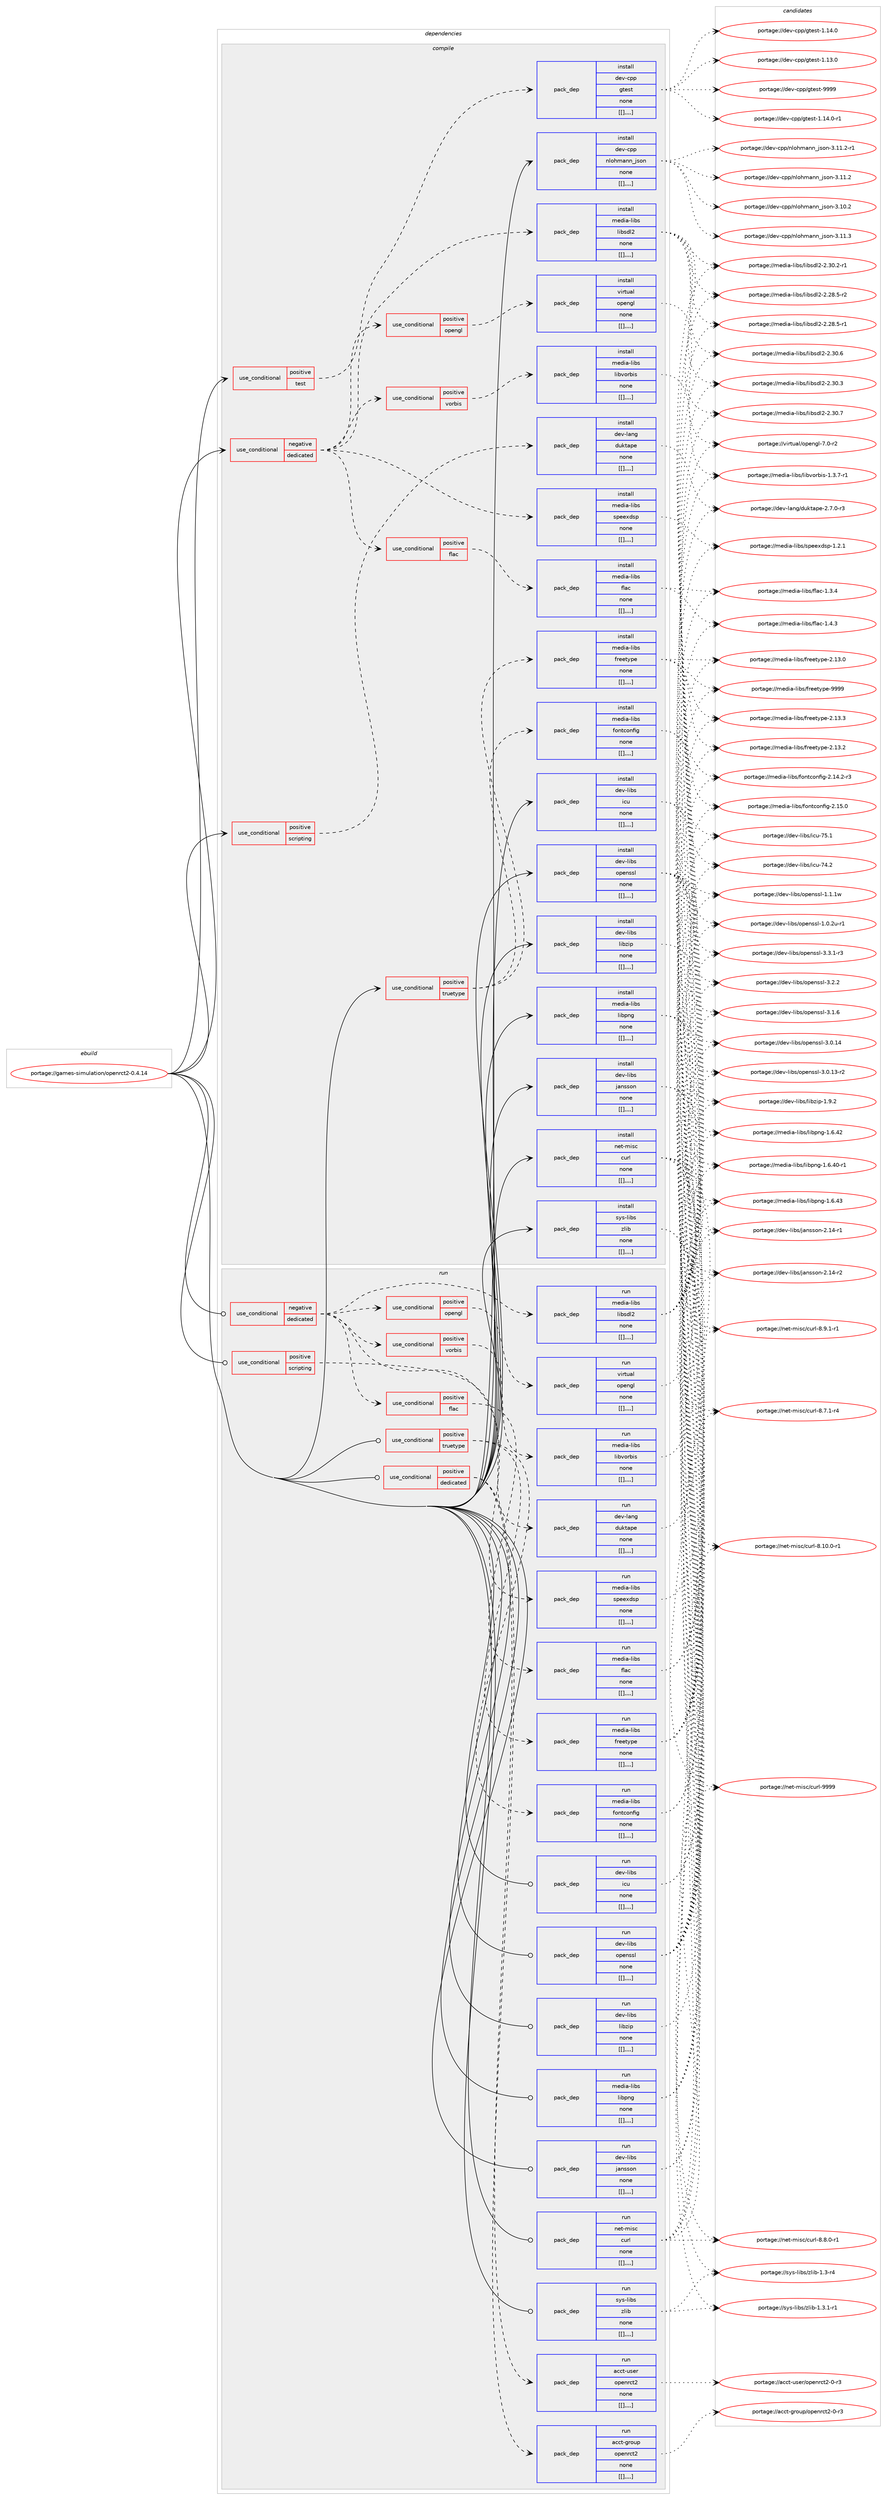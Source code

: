 digraph prolog {

# *************
# Graph options
# *************

newrank=true;
concentrate=true;
compound=true;
graph [rankdir=LR,fontname=Helvetica,fontsize=10,ranksep=1.5];#, ranksep=2.5, nodesep=0.2];
edge  [arrowhead=vee];
node  [fontname=Helvetica,fontsize=10];

# **********
# The ebuild
# **********

subgraph cluster_leftcol {
color=gray;
label=<<i>ebuild</i>>;
id [label="portage://games-simulation/openrct2-0.4.14", color=red, width=4, href="../games-simulation/openrct2-0.4.14.svg"];
}

# ****************
# The dependencies
# ****************

subgraph cluster_midcol {
color=gray;
label=<<i>dependencies</i>>;
subgraph cluster_compile {
fillcolor="#eeeeee";
style=filled;
label=<<i>compile</i>>;
subgraph cond66464 {
dependency237441 [label=<<TABLE BORDER="0" CELLBORDER="1" CELLSPACING="0" CELLPADDING="4"><TR><TD ROWSPAN="3" CELLPADDING="10">use_conditional</TD></TR><TR><TD>negative</TD></TR><TR><TD>dedicated</TD></TR></TABLE>>, shape=none, color=red];
subgraph pack169474 {
dependency237442 [label=<<TABLE BORDER="0" CELLBORDER="1" CELLSPACING="0" CELLPADDING="4" WIDTH="220"><TR><TD ROWSPAN="6" CELLPADDING="30">pack_dep</TD></TR><TR><TD WIDTH="110">install</TD></TR><TR><TD>media-libs</TD></TR><TR><TD>libsdl2</TD></TR><TR><TD>none</TD></TR><TR><TD>[[],,,,]</TD></TR></TABLE>>, shape=none, color=blue];
}
dependency237441:e -> dependency237442:w [weight=20,style="dashed",arrowhead="vee"];
subgraph pack169475 {
dependency237443 [label=<<TABLE BORDER="0" CELLBORDER="1" CELLSPACING="0" CELLPADDING="4" WIDTH="220"><TR><TD ROWSPAN="6" CELLPADDING="30">pack_dep</TD></TR><TR><TD WIDTH="110">install</TD></TR><TR><TD>media-libs</TD></TR><TR><TD>speexdsp</TD></TR><TR><TD>none</TD></TR><TR><TD>[[],,,,]</TD></TR></TABLE>>, shape=none, color=blue];
}
dependency237441:e -> dependency237443:w [weight=20,style="dashed",arrowhead="vee"];
subgraph cond66465 {
dependency237444 [label=<<TABLE BORDER="0" CELLBORDER="1" CELLSPACING="0" CELLPADDING="4"><TR><TD ROWSPAN="3" CELLPADDING="10">use_conditional</TD></TR><TR><TD>positive</TD></TR><TR><TD>flac</TD></TR></TABLE>>, shape=none, color=red];
subgraph pack169476 {
dependency237445 [label=<<TABLE BORDER="0" CELLBORDER="1" CELLSPACING="0" CELLPADDING="4" WIDTH="220"><TR><TD ROWSPAN="6" CELLPADDING="30">pack_dep</TD></TR><TR><TD WIDTH="110">install</TD></TR><TR><TD>media-libs</TD></TR><TR><TD>flac</TD></TR><TR><TD>none</TD></TR><TR><TD>[[],,,,]</TD></TR></TABLE>>, shape=none, color=blue];
}
dependency237444:e -> dependency237445:w [weight=20,style="dashed",arrowhead="vee"];
}
dependency237441:e -> dependency237444:w [weight=20,style="dashed",arrowhead="vee"];
subgraph cond66466 {
dependency237446 [label=<<TABLE BORDER="0" CELLBORDER="1" CELLSPACING="0" CELLPADDING="4"><TR><TD ROWSPAN="3" CELLPADDING="10">use_conditional</TD></TR><TR><TD>positive</TD></TR><TR><TD>opengl</TD></TR></TABLE>>, shape=none, color=red];
subgraph pack169477 {
dependency237447 [label=<<TABLE BORDER="0" CELLBORDER="1" CELLSPACING="0" CELLPADDING="4" WIDTH="220"><TR><TD ROWSPAN="6" CELLPADDING="30">pack_dep</TD></TR><TR><TD WIDTH="110">install</TD></TR><TR><TD>virtual</TD></TR><TR><TD>opengl</TD></TR><TR><TD>none</TD></TR><TR><TD>[[],,,,]</TD></TR></TABLE>>, shape=none, color=blue];
}
dependency237446:e -> dependency237447:w [weight=20,style="dashed",arrowhead="vee"];
}
dependency237441:e -> dependency237446:w [weight=20,style="dashed",arrowhead="vee"];
subgraph cond66467 {
dependency237448 [label=<<TABLE BORDER="0" CELLBORDER="1" CELLSPACING="0" CELLPADDING="4"><TR><TD ROWSPAN="3" CELLPADDING="10">use_conditional</TD></TR><TR><TD>positive</TD></TR><TR><TD>vorbis</TD></TR></TABLE>>, shape=none, color=red];
subgraph pack169478 {
dependency237449 [label=<<TABLE BORDER="0" CELLBORDER="1" CELLSPACING="0" CELLPADDING="4" WIDTH="220"><TR><TD ROWSPAN="6" CELLPADDING="30">pack_dep</TD></TR><TR><TD WIDTH="110">install</TD></TR><TR><TD>media-libs</TD></TR><TR><TD>libvorbis</TD></TR><TR><TD>none</TD></TR><TR><TD>[[],,,,]</TD></TR></TABLE>>, shape=none, color=blue];
}
dependency237448:e -> dependency237449:w [weight=20,style="dashed",arrowhead="vee"];
}
dependency237441:e -> dependency237448:w [weight=20,style="dashed",arrowhead="vee"];
}
id:e -> dependency237441:w [weight=20,style="solid",arrowhead="vee"];
subgraph cond66468 {
dependency237450 [label=<<TABLE BORDER="0" CELLBORDER="1" CELLSPACING="0" CELLPADDING="4"><TR><TD ROWSPAN="3" CELLPADDING="10">use_conditional</TD></TR><TR><TD>positive</TD></TR><TR><TD>scripting</TD></TR></TABLE>>, shape=none, color=red];
subgraph pack169479 {
dependency237451 [label=<<TABLE BORDER="0" CELLBORDER="1" CELLSPACING="0" CELLPADDING="4" WIDTH="220"><TR><TD ROWSPAN="6" CELLPADDING="30">pack_dep</TD></TR><TR><TD WIDTH="110">install</TD></TR><TR><TD>dev-lang</TD></TR><TR><TD>duktape</TD></TR><TR><TD>none</TD></TR><TR><TD>[[],,,,]</TD></TR></TABLE>>, shape=none, color=blue];
}
dependency237450:e -> dependency237451:w [weight=20,style="dashed",arrowhead="vee"];
}
id:e -> dependency237450:w [weight=20,style="solid",arrowhead="vee"];
subgraph cond66469 {
dependency237452 [label=<<TABLE BORDER="0" CELLBORDER="1" CELLSPACING="0" CELLPADDING="4"><TR><TD ROWSPAN="3" CELLPADDING="10">use_conditional</TD></TR><TR><TD>positive</TD></TR><TR><TD>test</TD></TR></TABLE>>, shape=none, color=red];
subgraph pack169480 {
dependency237453 [label=<<TABLE BORDER="0" CELLBORDER="1" CELLSPACING="0" CELLPADDING="4" WIDTH="220"><TR><TD ROWSPAN="6" CELLPADDING="30">pack_dep</TD></TR><TR><TD WIDTH="110">install</TD></TR><TR><TD>dev-cpp</TD></TR><TR><TD>gtest</TD></TR><TR><TD>none</TD></TR><TR><TD>[[],,,,]</TD></TR></TABLE>>, shape=none, color=blue];
}
dependency237452:e -> dependency237453:w [weight=20,style="dashed",arrowhead="vee"];
}
id:e -> dependency237452:w [weight=20,style="solid",arrowhead="vee"];
subgraph cond66470 {
dependency237454 [label=<<TABLE BORDER="0" CELLBORDER="1" CELLSPACING="0" CELLPADDING="4"><TR><TD ROWSPAN="3" CELLPADDING="10">use_conditional</TD></TR><TR><TD>positive</TD></TR><TR><TD>truetype</TD></TR></TABLE>>, shape=none, color=red];
subgraph pack169481 {
dependency237455 [label=<<TABLE BORDER="0" CELLBORDER="1" CELLSPACING="0" CELLPADDING="4" WIDTH="220"><TR><TD ROWSPAN="6" CELLPADDING="30">pack_dep</TD></TR><TR><TD WIDTH="110">install</TD></TR><TR><TD>media-libs</TD></TR><TR><TD>fontconfig</TD></TR><TR><TD>none</TD></TR><TR><TD>[[],,,,]</TD></TR></TABLE>>, shape=none, color=blue];
}
dependency237454:e -> dependency237455:w [weight=20,style="dashed",arrowhead="vee"];
subgraph pack169482 {
dependency237456 [label=<<TABLE BORDER="0" CELLBORDER="1" CELLSPACING="0" CELLPADDING="4" WIDTH="220"><TR><TD ROWSPAN="6" CELLPADDING="30">pack_dep</TD></TR><TR><TD WIDTH="110">install</TD></TR><TR><TD>media-libs</TD></TR><TR><TD>freetype</TD></TR><TR><TD>none</TD></TR><TR><TD>[[],,,,]</TD></TR></TABLE>>, shape=none, color=blue];
}
dependency237454:e -> dependency237456:w [weight=20,style="dashed",arrowhead="vee"];
}
id:e -> dependency237454:w [weight=20,style="solid",arrowhead="vee"];
subgraph pack169483 {
dependency237457 [label=<<TABLE BORDER="0" CELLBORDER="1" CELLSPACING="0" CELLPADDING="4" WIDTH="220"><TR><TD ROWSPAN="6" CELLPADDING="30">pack_dep</TD></TR><TR><TD WIDTH="110">install</TD></TR><TR><TD>dev-cpp</TD></TR><TR><TD>nlohmann_json</TD></TR><TR><TD>none</TD></TR><TR><TD>[[],,,,]</TD></TR></TABLE>>, shape=none, color=blue];
}
id:e -> dependency237457:w [weight=20,style="solid",arrowhead="vee"];
subgraph pack169484 {
dependency237458 [label=<<TABLE BORDER="0" CELLBORDER="1" CELLSPACING="0" CELLPADDING="4" WIDTH="220"><TR><TD ROWSPAN="6" CELLPADDING="30">pack_dep</TD></TR><TR><TD WIDTH="110">install</TD></TR><TR><TD>dev-libs</TD></TR><TR><TD>icu</TD></TR><TR><TD>none</TD></TR><TR><TD>[[],,,,]</TD></TR></TABLE>>, shape=none, color=blue];
}
id:e -> dependency237458:w [weight=20,style="solid",arrowhead="vee"];
subgraph pack169485 {
dependency237459 [label=<<TABLE BORDER="0" CELLBORDER="1" CELLSPACING="0" CELLPADDING="4" WIDTH="220"><TR><TD ROWSPAN="6" CELLPADDING="30">pack_dep</TD></TR><TR><TD WIDTH="110">install</TD></TR><TR><TD>dev-libs</TD></TR><TR><TD>jansson</TD></TR><TR><TD>none</TD></TR><TR><TD>[[],,,,]</TD></TR></TABLE>>, shape=none, color=blue];
}
id:e -> dependency237459:w [weight=20,style="solid",arrowhead="vee"];
subgraph pack169486 {
dependency237460 [label=<<TABLE BORDER="0" CELLBORDER="1" CELLSPACING="0" CELLPADDING="4" WIDTH="220"><TR><TD ROWSPAN="6" CELLPADDING="30">pack_dep</TD></TR><TR><TD WIDTH="110">install</TD></TR><TR><TD>dev-libs</TD></TR><TR><TD>libzip</TD></TR><TR><TD>none</TD></TR><TR><TD>[[],,,,]</TD></TR></TABLE>>, shape=none, color=blue];
}
id:e -> dependency237460:w [weight=20,style="solid",arrowhead="vee"];
subgraph pack169487 {
dependency237461 [label=<<TABLE BORDER="0" CELLBORDER="1" CELLSPACING="0" CELLPADDING="4" WIDTH="220"><TR><TD ROWSPAN="6" CELLPADDING="30">pack_dep</TD></TR><TR><TD WIDTH="110">install</TD></TR><TR><TD>dev-libs</TD></TR><TR><TD>openssl</TD></TR><TR><TD>none</TD></TR><TR><TD>[[],,,,]</TD></TR></TABLE>>, shape=none, color=blue];
}
id:e -> dependency237461:w [weight=20,style="solid",arrowhead="vee"];
subgraph pack169488 {
dependency237462 [label=<<TABLE BORDER="0" CELLBORDER="1" CELLSPACING="0" CELLPADDING="4" WIDTH="220"><TR><TD ROWSPAN="6" CELLPADDING="30">pack_dep</TD></TR><TR><TD WIDTH="110">install</TD></TR><TR><TD>media-libs</TD></TR><TR><TD>libpng</TD></TR><TR><TD>none</TD></TR><TR><TD>[[],,,,]</TD></TR></TABLE>>, shape=none, color=blue];
}
id:e -> dependency237462:w [weight=20,style="solid",arrowhead="vee"];
subgraph pack169489 {
dependency237463 [label=<<TABLE BORDER="0" CELLBORDER="1" CELLSPACING="0" CELLPADDING="4" WIDTH="220"><TR><TD ROWSPAN="6" CELLPADDING="30">pack_dep</TD></TR><TR><TD WIDTH="110">install</TD></TR><TR><TD>net-misc</TD></TR><TR><TD>curl</TD></TR><TR><TD>none</TD></TR><TR><TD>[[],,,,]</TD></TR></TABLE>>, shape=none, color=blue];
}
id:e -> dependency237463:w [weight=20,style="solid",arrowhead="vee"];
subgraph pack169490 {
dependency237464 [label=<<TABLE BORDER="0" CELLBORDER="1" CELLSPACING="0" CELLPADDING="4" WIDTH="220"><TR><TD ROWSPAN="6" CELLPADDING="30">pack_dep</TD></TR><TR><TD WIDTH="110">install</TD></TR><TR><TD>sys-libs</TD></TR><TR><TD>zlib</TD></TR><TR><TD>none</TD></TR><TR><TD>[[],,,,]</TD></TR></TABLE>>, shape=none, color=blue];
}
id:e -> dependency237464:w [weight=20,style="solid",arrowhead="vee"];
}
subgraph cluster_compileandrun {
fillcolor="#eeeeee";
style=filled;
label=<<i>compile and run</i>>;
}
subgraph cluster_run {
fillcolor="#eeeeee";
style=filled;
label=<<i>run</i>>;
subgraph cond66471 {
dependency237465 [label=<<TABLE BORDER="0" CELLBORDER="1" CELLSPACING="0" CELLPADDING="4"><TR><TD ROWSPAN="3" CELLPADDING="10">use_conditional</TD></TR><TR><TD>negative</TD></TR><TR><TD>dedicated</TD></TR></TABLE>>, shape=none, color=red];
subgraph pack169491 {
dependency237466 [label=<<TABLE BORDER="0" CELLBORDER="1" CELLSPACING="0" CELLPADDING="4" WIDTH="220"><TR><TD ROWSPAN="6" CELLPADDING="30">pack_dep</TD></TR><TR><TD WIDTH="110">run</TD></TR><TR><TD>media-libs</TD></TR><TR><TD>libsdl2</TD></TR><TR><TD>none</TD></TR><TR><TD>[[],,,,]</TD></TR></TABLE>>, shape=none, color=blue];
}
dependency237465:e -> dependency237466:w [weight=20,style="dashed",arrowhead="vee"];
subgraph pack169492 {
dependency237467 [label=<<TABLE BORDER="0" CELLBORDER="1" CELLSPACING="0" CELLPADDING="4" WIDTH="220"><TR><TD ROWSPAN="6" CELLPADDING="30">pack_dep</TD></TR><TR><TD WIDTH="110">run</TD></TR><TR><TD>media-libs</TD></TR><TR><TD>speexdsp</TD></TR><TR><TD>none</TD></TR><TR><TD>[[],,,,]</TD></TR></TABLE>>, shape=none, color=blue];
}
dependency237465:e -> dependency237467:w [weight=20,style="dashed",arrowhead="vee"];
subgraph cond66472 {
dependency237468 [label=<<TABLE BORDER="0" CELLBORDER="1" CELLSPACING="0" CELLPADDING="4"><TR><TD ROWSPAN="3" CELLPADDING="10">use_conditional</TD></TR><TR><TD>positive</TD></TR><TR><TD>flac</TD></TR></TABLE>>, shape=none, color=red];
subgraph pack169493 {
dependency237469 [label=<<TABLE BORDER="0" CELLBORDER="1" CELLSPACING="0" CELLPADDING="4" WIDTH="220"><TR><TD ROWSPAN="6" CELLPADDING="30">pack_dep</TD></TR><TR><TD WIDTH="110">run</TD></TR><TR><TD>media-libs</TD></TR><TR><TD>flac</TD></TR><TR><TD>none</TD></TR><TR><TD>[[],,,,]</TD></TR></TABLE>>, shape=none, color=blue];
}
dependency237468:e -> dependency237469:w [weight=20,style="dashed",arrowhead="vee"];
}
dependency237465:e -> dependency237468:w [weight=20,style="dashed",arrowhead="vee"];
subgraph cond66473 {
dependency237470 [label=<<TABLE BORDER="0" CELLBORDER="1" CELLSPACING="0" CELLPADDING="4"><TR><TD ROWSPAN="3" CELLPADDING="10">use_conditional</TD></TR><TR><TD>positive</TD></TR><TR><TD>opengl</TD></TR></TABLE>>, shape=none, color=red];
subgraph pack169494 {
dependency237471 [label=<<TABLE BORDER="0" CELLBORDER="1" CELLSPACING="0" CELLPADDING="4" WIDTH="220"><TR><TD ROWSPAN="6" CELLPADDING="30">pack_dep</TD></TR><TR><TD WIDTH="110">run</TD></TR><TR><TD>virtual</TD></TR><TR><TD>opengl</TD></TR><TR><TD>none</TD></TR><TR><TD>[[],,,,]</TD></TR></TABLE>>, shape=none, color=blue];
}
dependency237470:e -> dependency237471:w [weight=20,style="dashed",arrowhead="vee"];
}
dependency237465:e -> dependency237470:w [weight=20,style="dashed",arrowhead="vee"];
subgraph cond66474 {
dependency237472 [label=<<TABLE BORDER="0" CELLBORDER="1" CELLSPACING="0" CELLPADDING="4"><TR><TD ROWSPAN="3" CELLPADDING="10">use_conditional</TD></TR><TR><TD>positive</TD></TR><TR><TD>vorbis</TD></TR></TABLE>>, shape=none, color=red];
subgraph pack169495 {
dependency237473 [label=<<TABLE BORDER="0" CELLBORDER="1" CELLSPACING="0" CELLPADDING="4" WIDTH="220"><TR><TD ROWSPAN="6" CELLPADDING="30">pack_dep</TD></TR><TR><TD WIDTH="110">run</TD></TR><TR><TD>media-libs</TD></TR><TR><TD>libvorbis</TD></TR><TR><TD>none</TD></TR><TR><TD>[[],,,,]</TD></TR></TABLE>>, shape=none, color=blue];
}
dependency237472:e -> dependency237473:w [weight=20,style="dashed",arrowhead="vee"];
}
dependency237465:e -> dependency237472:w [weight=20,style="dashed",arrowhead="vee"];
}
id:e -> dependency237465:w [weight=20,style="solid",arrowhead="odot"];
subgraph cond66475 {
dependency237474 [label=<<TABLE BORDER="0" CELLBORDER="1" CELLSPACING="0" CELLPADDING="4"><TR><TD ROWSPAN="3" CELLPADDING="10">use_conditional</TD></TR><TR><TD>positive</TD></TR><TR><TD>dedicated</TD></TR></TABLE>>, shape=none, color=red];
subgraph pack169496 {
dependency237475 [label=<<TABLE BORDER="0" CELLBORDER="1" CELLSPACING="0" CELLPADDING="4" WIDTH="220"><TR><TD ROWSPAN="6" CELLPADDING="30">pack_dep</TD></TR><TR><TD WIDTH="110">run</TD></TR><TR><TD>acct-group</TD></TR><TR><TD>openrct2</TD></TR><TR><TD>none</TD></TR><TR><TD>[[],,,,]</TD></TR></TABLE>>, shape=none, color=blue];
}
dependency237474:e -> dependency237475:w [weight=20,style="dashed",arrowhead="vee"];
subgraph pack169497 {
dependency237476 [label=<<TABLE BORDER="0" CELLBORDER="1" CELLSPACING="0" CELLPADDING="4" WIDTH="220"><TR><TD ROWSPAN="6" CELLPADDING="30">pack_dep</TD></TR><TR><TD WIDTH="110">run</TD></TR><TR><TD>acct-user</TD></TR><TR><TD>openrct2</TD></TR><TR><TD>none</TD></TR><TR><TD>[[],,,,]</TD></TR></TABLE>>, shape=none, color=blue];
}
dependency237474:e -> dependency237476:w [weight=20,style="dashed",arrowhead="vee"];
}
id:e -> dependency237474:w [weight=20,style="solid",arrowhead="odot"];
subgraph cond66476 {
dependency237477 [label=<<TABLE BORDER="0" CELLBORDER="1" CELLSPACING="0" CELLPADDING="4"><TR><TD ROWSPAN="3" CELLPADDING="10">use_conditional</TD></TR><TR><TD>positive</TD></TR><TR><TD>scripting</TD></TR></TABLE>>, shape=none, color=red];
subgraph pack169498 {
dependency237478 [label=<<TABLE BORDER="0" CELLBORDER="1" CELLSPACING="0" CELLPADDING="4" WIDTH="220"><TR><TD ROWSPAN="6" CELLPADDING="30">pack_dep</TD></TR><TR><TD WIDTH="110">run</TD></TR><TR><TD>dev-lang</TD></TR><TR><TD>duktape</TD></TR><TR><TD>none</TD></TR><TR><TD>[[],,,,]</TD></TR></TABLE>>, shape=none, color=blue];
}
dependency237477:e -> dependency237478:w [weight=20,style="dashed",arrowhead="vee"];
}
id:e -> dependency237477:w [weight=20,style="solid",arrowhead="odot"];
subgraph cond66477 {
dependency237479 [label=<<TABLE BORDER="0" CELLBORDER="1" CELLSPACING="0" CELLPADDING="4"><TR><TD ROWSPAN="3" CELLPADDING="10">use_conditional</TD></TR><TR><TD>positive</TD></TR><TR><TD>truetype</TD></TR></TABLE>>, shape=none, color=red];
subgraph pack169499 {
dependency237480 [label=<<TABLE BORDER="0" CELLBORDER="1" CELLSPACING="0" CELLPADDING="4" WIDTH="220"><TR><TD ROWSPAN="6" CELLPADDING="30">pack_dep</TD></TR><TR><TD WIDTH="110">run</TD></TR><TR><TD>media-libs</TD></TR><TR><TD>fontconfig</TD></TR><TR><TD>none</TD></TR><TR><TD>[[],,,,]</TD></TR></TABLE>>, shape=none, color=blue];
}
dependency237479:e -> dependency237480:w [weight=20,style="dashed",arrowhead="vee"];
subgraph pack169500 {
dependency237481 [label=<<TABLE BORDER="0" CELLBORDER="1" CELLSPACING="0" CELLPADDING="4" WIDTH="220"><TR><TD ROWSPAN="6" CELLPADDING="30">pack_dep</TD></TR><TR><TD WIDTH="110">run</TD></TR><TR><TD>media-libs</TD></TR><TR><TD>freetype</TD></TR><TR><TD>none</TD></TR><TR><TD>[[],,,,]</TD></TR></TABLE>>, shape=none, color=blue];
}
dependency237479:e -> dependency237481:w [weight=20,style="dashed",arrowhead="vee"];
}
id:e -> dependency237479:w [weight=20,style="solid",arrowhead="odot"];
subgraph pack169501 {
dependency237482 [label=<<TABLE BORDER="0" CELLBORDER="1" CELLSPACING="0" CELLPADDING="4" WIDTH="220"><TR><TD ROWSPAN="6" CELLPADDING="30">pack_dep</TD></TR><TR><TD WIDTH="110">run</TD></TR><TR><TD>dev-libs</TD></TR><TR><TD>icu</TD></TR><TR><TD>none</TD></TR><TR><TD>[[],,,,]</TD></TR></TABLE>>, shape=none, color=blue];
}
id:e -> dependency237482:w [weight=20,style="solid",arrowhead="odot"];
subgraph pack169502 {
dependency237483 [label=<<TABLE BORDER="0" CELLBORDER="1" CELLSPACING="0" CELLPADDING="4" WIDTH="220"><TR><TD ROWSPAN="6" CELLPADDING="30">pack_dep</TD></TR><TR><TD WIDTH="110">run</TD></TR><TR><TD>dev-libs</TD></TR><TR><TD>jansson</TD></TR><TR><TD>none</TD></TR><TR><TD>[[],,,,]</TD></TR></TABLE>>, shape=none, color=blue];
}
id:e -> dependency237483:w [weight=20,style="solid",arrowhead="odot"];
subgraph pack169503 {
dependency237484 [label=<<TABLE BORDER="0" CELLBORDER="1" CELLSPACING="0" CELLPADDING="4" WIDTH="220"><TR><TD ROWSPAN="6" CELLPADDING="30">pack_dep</TD></TR><TR><TD WIDTH="110">run</TD></TR><TR><TD>dev-libs</TD></TR><TR><TD>libzip</TD></TR><TR><TD>none</TD></TR><TR><TD>[[],,,,]</TD></TR></TABLE>>, shape=none, color=blue];
}
id:e -> dependency237484:w [weight=20,style="solid",arrowhead="odot"];
subgraph pack169504 {
dependency237485 [label=<<TABLE BORDER="0" CELLBORDER="1" CELLSPACING="0" CELLPADDING="4" WIDTH="220"><TR><TD ROWSPAN="6" CELLPADDING="30">pack_dep</TD></TR><TR><TD WIDTH="110">run</TD></TR><TR><TD>dev-libs</TD></TR><TR><TD>openssl</TD></TR><TR><TD>none</TD></TR><TR><TD>[[],,,,]</TD></TR></TABLE>>, shape=none, color=blue];
}
id:e -> dependency237485:w [weight=20,style="solid",arrowhead="odot"];
subgraph pack169505 {
dependency237486 [label=<<TABLE BORDER="0" CELLBORDER="1" CELLSPACING="0" CELLPADDING="4" WIDTH="220"><TR><TD ROWSPAN="6" CELLPADDING="30">pack_dep</TD></TR><TR><TD WIDTH="110">run</TD></TR><TR><TD>media-libs</TD></TR><TR><TD>libpng</TD></TR><TR><TD>none</TD></TR><TR><TD>[[],,,,]</TD></TR></TABLE>>, shape=none, color=blue];
}
id:e -> dependency237486:w [weight=20,style="solid",arrowhead="odot"];
subgraph pack169506 {
dependency237487 [label=<<TABLE BORDER="0" CELLBORDER="1" CELLSPACING="0" CELLPADDING="4" WIDTH="220"><TR><TD ROWSPAN="6" CELLPADDING="30">pack_dep</TD></TR><TR><TD WIDTH="110">run</TD></TR><TR><TD>net-misc</TD></TR><TR><TD>curl</TD></TR><TR><TD>none</TD></TR><TR><TD>[[],,,,]</TD></TR></TABLE>>, shape=none, color=blue];
}
id:e -> dependency237487:w [weight=20,style="solid",arrowhead="odot"];
subgraph pack169507 {
dependency237488 [label=<<TABLE BORDER="0" CELLBORDER="1" CELLSPACING="0" CELLPADDING="4" WIDTH="220"><TR><TD ROWSPAN="6" CELLPADDING="30">pack_dep</TD></TR><TR><TD WIDTH="110">run</TD></TR><TR><TD>sys-libs</TD></TR><TR><TD>zlib</TD></TR><TR><TD>none</TD></TR><TR><TD>[[],,,,]</TD></TR></TABLE>>, shape=none, color=blue];
}
id:e -> dependency237488:w [weight=20,style="solid",arrowhead="odot"];
}
}

# **************
# The candidates
# **************

subgraph cluster_choices {
rank=same;
color=gray;
label=<<i>candidates</i>>;

subgraph choice169474 {
color=black;
nodesep=1;
choice10910110010597451081059811547108105981151001085045504651484655 [label="portage://media-libs/libsdl2-2.30.7", color=red, width=4,href="../media-libs/libsdl2-2.30.7.svg"];
choice10910110010597451081059811547108105981151001085045504651484654 [label="portage://media-libs/libsdl2-2.30.6", color=red, width=4,href="../media-libs/libsdl2-2.30.6.svg"];
choice10910110010597451081059811547108105981151001085045504651484651 [label="portage://media-libs/libsdl2-2.30.3", color=red, width=4,href="../media-libs/libsdl2-2.30.3.svg"];
choice109101100105974510810598115471081059811510010850455046514846504511449 [label="portage://media-libs/libsdl2-2.30.2-r1", color=red, width=4,href="../media-libs/libsdl2-2.30.2-r1.svg"];
choice109101100105974510810598115471081059811510010850455046505646534511450 [label="portage://media-libs/libsdl2-2.28.5-r2", color=red, width=4,href="../media-libs/libsdl2-2.28.5-r2.svg"];
choice109101100105974510810598115471081059811510010850455046505646534511449 [label="portage://media-libs/libsdl2-2.28.5-r1", color=red, width=4,href="../media-libs/libsdl2-2.28.5-r1.svg"];
dependency237442:e -> choice10910110010597451081059811547108105981151001085045504651484655:w [style=dotted,weight="100"];
dependency237442:e -> choice10910110010597451081059811547108105981151001085045504651484654:w [style=dotted,weight="100"];
dependency237442:e -> choice10910110010597451081059811547108105981151001085045504651484651:w [style=dotted,weight="100"];
dependency237442:e -> choice109101100105974510810598115471081059811510010850455046514846504511449:w [style=dotted,weight="100"];
dependency237442:e -> choice109101100105974510810598115471081059811510010850455046505646534511450:w [style=dotted,weight="100"];
dependency237442:e -> choice109101100105974510810598115471081059811510010850455046505646534511449:w [style=dotted,weight="100"];
}
subgraph choice169475 {
color=black;
nodesep=1;
choice10910110010597451081059811547115112101101120100115112454946504649 [label="portage://media-libs/speexdsp-1.2.1", color=red, width=4,href="../media-libs/speexdsp-1.2.1.svg"];
dependency237443:e -> choice10910110010597451081059811547115112101101120100115112454946504649:w [style=dotted,weight="100"];
}
subgraph choice169476 {
color=black;
nodesep=1;
choice109101100105974510810598115471021089799454946524651 [label="portage://media-libs/flac-1.4.3", color=red, width=4,href="../media-libs/flac-1.4.3.svg"];
choice109101100105974510810598115471021089799454946514652 [label="portage://media-libs/flac-1.3.4", color=red, width=4,href="../media-libs/flac-1.3.4.svg"];
dependency237445:e -> choice109101100105974510810598115471021089799454946524651:w [style=dotted,weight="100"];
dependency237445:e -> choice109101100105974510810598115471021089799454946514652:w [style=dotted,weight="100"];
}
subgraph choice169477 {
color=black;
nodesep=1;
choice1181051141161179710847111112101110103108455546484511450 [label="portage://virtual/opengl-7.0-r2", color=red, width=4,href="../virtual/opengl-7.0-r2.svg"];
dependency237447:e -> choice1181051141161179710847111112101110103108455546484511450:w [style=dotted,weight="100"];
}
subgraph choice169478 {
color=black;
nodesep=1;
choice1091011001059745108105981154710810598118111114981051154549465146554511449 [label="portage://media-libs/libvorbis-1.3.7-r1", color=red, width=4,href="../media-libs/libvorbis-1.3.7-r1.svg"];
dependency237449:e -> choice1091011001059745108105981154710810598118111114981051154549465146554511449:w [style=dotted,weight="100"];
}
subgraph choice169479 {
color=black;
nodesep=1;
choice100101118451089711010347100117107116971121014550465546484511451 [label="portage://dev-lang/duktape-2.7.0-r3", color=red, width=4,href="../dev-lang/duktape-2.7.0-r3.svg"];
dependency237451:e -> choice100101118451089711010347100117107116971121014550465546484511451:w [style=dotted,weight="100"];
}
subgraph choice169480 {
color=black;
nodesep=1;
choice1001011184599112112471031161011151164557575757 [label="portage://dev-cpp/gtest-9999", color=red, width=4,href="../dev-cpp/gtest-9999.svg"];
choice100101118459911211247103116101115116454946495246484511449 [label="portage://dev-cpp/gtest-1.14.0-r1", color=red, width=4,href="../dev-cpp/gtest-1.14.0-r1.svg"];
choice10010111845991121124710311610111511645494649524648 [label="portage://dev-cpp/gtest-1.14.0", color=red, width=4,href="../dev-cpp/gtest-1.14.0.svg"];
choice10010111845991121124710311610111511645494649514648 [label="portage://dev-cpp/gtest-1.13.0", color=red, width=4,href="../dev-cpp/gtest-1.13.0.svg"];
dependency237453:e -> choice1001011184599112112471031161011151164557575757:w [style=dotted,weight="100"];
dependency237453:e -> choice100101118459911211247103116101115116454946495246484511449:w [style=dotted,weight="100"];
dependency237453:e -> choice10010111845991121124710311610111511645494649524648:w [style=dotted,weight="100"];
dependency237453:e -> choice10010111845991121124710311610111511645494649514648:w [style=dotted,weight="100"];
}
subgraph choice169481 {
color=black;
nodesep=1;
choice109101100105974510810598115471021111101169911111010210510345504649534648 [label="portage://media-libs/fontconfig-2.15.0", color=red, width=4,href="../media-libs/fontconfig-2.15.0.svg"];
choice1091011001059745108105981154710211111011699111110102105103455046495246504511451 [label="portage://media-libs/fontconfig-2.14.2-r3", color=red, width=4,href="../media-libs/fontconfig-2.14.2-r3.svg"];
dependency237455:e -> choice109101100105974510810598115471021111101169911111010210510345504649534648:w [style=dotted,weight="100"];
dependency237455:e -> choice1091011001059745108105981154710211111011699111110102105103455046495246504511451:w [style=dotted,weight="100"];
}
subgraph choice169482 {
color=black;
nodesep=1;
choice109101100105974510810598115471021141011011161211121014557575757 [label="portage://media-libs/freetype-9999", color=red, width=4,href="../media-libs/freetype-9999.svg"];
choice1091011001059745108105981154710211410110111612111210145504649514651 [label="portage://media-libs/freetype-2.13.3", color=red, width=4,href="../media-libs/freetype-2.13.3.svg"];
choice1091011001059745108105981154710211410110111612111210145504649514650 [label="portage://media-libs/freetype-2.13.2", color=red, width=4,href="../media-libs/freetype-2.13.2.svg"];
choice1091011001059745108105981154710211410110111612111210145504649514648 [label="portage://media-libs/freetype-2.13.0", color=red, width=4,href="../media-libs/freetype-2.13.0.svg"];
dependency237456:e -> choice109101100105974510810598115471021141011011161211121014557575757:w [style=dotted,weight="100"];
dependency237456:e -> choice1091011001059745108105981154710211410110111612111210145504649514651:w [style=dotted,weight="100"];
dependency237456:e -> choice1091011001059745108105981154710211410110111612111210145504649514650:w [style=dotted,weight="100"];
dependency237456:e -> choice1091011001059745108105981154710211410110111612111210145504649514648:w [style=dotted,weight="100"];
}
subgraph choice169483 {
color=black;
nodesep=1;
choice100101118459911211247110108111104109971101109510611511111045514649494651 [label="portage://dev-cpp/nlohmann_json-3.11.3", color=red, width=4,href="../dev-cpp/nlohmann_json-3.11.3.svg"];
choice1001011184599112112471101081111041099711011095106115111110455146494946504511449 [label="portage://dev-cpp/nlohmann_json-3.11.2-r1", color=red, width=4,href="../dev-cpp/nlohmann_json-3.11.2-r1.svg"];
choice100101118459911211247110108111104109971101109510611511111045514649494650 [label="portage://dev-cpp/nlohmann_json-3.11.2", color=red, width=4,href="../dev-cpp/nlohmann_json-3.11.2.svg"];
choice100101118459911211247110108111104109971101109510611511111045514649484650 [label="portage://dev-cpp/nlohmann_json-3.10.2", color=red, width=4,href="../dev-cpp/nlohmann_json-3.10.2.svg"];
dependency237457:e -> choice100101118459911211247110108111104109971101109510611511111045514649494651:w [style=dotted,weight="100"];
dependency237457:e -> choice1001011184599112112471101081111041099711011095106115111110455146494946504511449:w [style=dotted,weight="100"];
dependency237457:e -> choice100101118459911211247110108111104109971101109510611511111045514649494650:w [style=dotted,weight="100"];
dependency237457:e -> choice100101118459911211247110108111104109971101109510611511111045514649484650:w [style=dotted,weight="100"];
}
subgraph choice169484 {
color=black;
nodesep=1;
choice100101118451081059811547105991174555534649 [label="portage://dev-libs/icu-75.1", color=red, width=4,href="../dev-libs/icu-75.1.svg"];
choice100101118451081059811547105991174555524650 [label="portage://dev-libs/icu-74.2", color=red, width=4,href="../dev-libs/icu-74.2.svg"];
dependency237458:e -> choice100101118451081059811547105991174555534649:w [style=dotted,weight="100"];
dependency237458:e -> choice100101118451081059811547105991174555524650:w [style=dotted,weight="100"];
}
subgraph choice169485 {
color=black;
nodesep=1;
choice1001011184510810598115471069711011511511111045504649524511450 [label="portage://dev-libs/jansson-2.14-r2", color=red, width=4,href="../dev-libs/jansson-2.14-r2.svg"];
choice1001011184510810598115471069711011511511111045504649524511449 [label="portage://dev-libs/jansson-2.14-r1", color=red, width=4,href="../dev-libs/jansson-2.14-r1.svg"];
dependency237459:e -> choice1001011184510810598115471069711011511511111045504649524511450:w [style=dotted,weight="100"];
dependency237459:e -> choice1001011184510810598115471069711011511511111045504649524511449:w [style=dotted,weight="100"];
}
subgraph choice169486 {
color=black;
nodesep=1;
choice10010111845108105981154710810598122105112454946574650 [label="portage://dev-libs/libzip-1.9.2", color=red, width=4,href="../dev-libs/libzip-1.9.2.svg"];
dependency237460:e -> choice10010111845108105981154710810598122105112454946574650:w [style=dotted,weight="100"];
}
subgraph choice169487 {
color=black;
nodesep=1;
choice1001011184510810598115471111121011101151151084551465146494511451 [label="portage://dev-libs/openssl-3.3.1-r3", color=red, width=4,href="../dev-libs/openssl-3.3.1-r3.svg"];
choice100101118451081059811547111112101110115115108455146504650 [label="portage://dev-libs/openssl-3.2.2", color=red, width=4,href="../dev-libs/openssl-3.2.2.svg"];
choice100101118451081059811547111112101110115115108455146494654 [label="portage://dev-libs/openssl-3.1.6", color=red, width=4,href="../dev-libs/openssl-3.1.6.svg"];
choice10010111845108105981154711111210111011511510845514648464952 [label="portage://dev-libs/openssl-3.0.14", color=red, width=4,href="../dev-libs/openssl-3.0.14.svg"];
choice100101118451081059811547111112101110115115108455146484649514511450 [label="portage://dev-libs/openssl-3.0.13-r2", color=red, width=4,href="../dev-libs/openssl-3.0.13-r2.svg"];
choice100101118451081059811547111112101110115115108454946494649119 [label="portage://dev-libs/openssl-1.1.1w", color=red, width=4,href="../dev-libs/openssl-1.1.1w.svg"];
choice1001011184510810598115471111121011101151151084549464846501174511449 [label="portage://dev-libs/openssl-1.0.2u-r1", color=red, width=4,href="../dev-libs/openssl-1.0.2u-r1.svg"];
dependency237461:e -> choice1001011184510810598115471111121011101151151084551465146494511451:w [style=dotted,weight="100"];
dependency237461:e -> choice100101118451081059811547111112101110115115108455146504650:w [style=dotted,weight="100"];
dependency237461:e -> choice100101118451081059811547111112101110115115108455146494654:w [style=dotted,weight="100"];
dependency237461:e -> choice10010111845108105981154711111210111011511510845514648464952:w [style=dotted,weight="100"];
dependency237461:e -> choice100101118451081059811547111112101110115115108455146484649514511450:w [style=dotted,weight="100"];
dependency237461:e -> choice100101118451081059811547111112101110115115108454946494649119:w [style=dotted,weight="100"];
dependency237461:e -> choice1001011184510810598115471111121011101151151084549464846501174511449:w [style=dotted,weight="100"];
}
subgraph choice169488 {
color=black;
nodesep=1;
choice109101100105974510810598115471081059811211010345494654465251 [label="portage://media-libs/libpng-1.6.43", color=red, width=4,href="../media-libs/libpng-1.6.43.svg"];
choice109101100105974510810598115471081059811211010345494654465250 [label="portage://media-libs/libpng-1.6.42", color=red, width=4,href="../media-libs/libpng-1.6.42.svg"];
choice1091011001059745108105981154710810598112110103454946544652484511449 [label="portage://media-libs/libpng-1.6.40-r1", color=red, width=4,href="../media-libs/libpng-1.6.40-r1.svg"];
dependency237462:e -> choice109101100105974510810598115471081059811211010345494654465251:w [style=dotted,weight="100"];
dependency237462:e -> choice109101100105974510810598115471081059811211010345494654465250:w [style=dotted,weight="100"];
dependency237462:e -> choice1091011001059745108105981154710810598112110103454946544652484511449:w [style=dotted,weight="100"];
}
subgraph choice169489 {
color=black;
nodesep=1;
choice110101116451091051159947991171141084557575757 [label="portage://net-misc/curl-9999", color=red, width=4,href="../net-misc/curl-9999.svg"];
choice11010111645109105115994799117114108455646494846484511449 [label="portage://net-misc/curl-8.10.0-r1", color=red, width=4,href="../net-misc/curl-8.10.0-r1.svg"];
choice110101116451091051159947991171141084556465746494511449 [label="portage://net-misc/curl-8.9.1-r1", color=red, width=4,href="../net-misc/curl-8.9.1-r1.svg"];
choice110101116451091051159947991171141084556465646484511449 [label="portage://net-misc/curl-8.8.0-r1", color=red, width=4,href="../net-misc/curl-8.8.0-r1.svg"];
choice110101116451091051159947991171141084556465546494511452 [label="portage://net-misc/curl-8.7.1-r4", color=red, width=4,href="../net-misc/curl-8.7.1-r4.svg"];
dependency237463:e -> choice110101116451091051159947991171141084557575757:w [style=dotted,weight="100"];
dependency237463:e -> choice11010111645109105115994799117114108455646494846484511449:w [style=dotted,weight="100"];
dependency237463:e -> choice110101116451091051159947991171141084556465746494511449:w [style=dotted,weight="100"];
dependency237463:e -> choice110101116451091051159947991171141084556465646484511449:w [style=dotted,weight="100"];
dependency237463:e -> choice110101116451091051159947991171141084556465546494511452:w [style=dotted,weight="100"];
}
subgraph choice169490 {
color=black;
nodesep=1;
choice115121115451081059811547122108105984549465146494511449 [label="portage://sys-libs/zlib-1.3.1-r1", color=red, width=4,href="../sys-libs/zlib-1.3.1-r1.svg"];
choice11512111545108105981154712210810598454946514511452 [label="portage://sys-libs/zlib-1.3-r4", color=red, width=4,href="../sys-libs/zlib-1.3-r4.svg"];
dependency237464:e -> choice115121115451081059811547122108105984549465146494511449:w [style=dotted,weight="100"];
dependency237464:e -> choice11512111545108105981154712210810598454946514511452:w [style=dotted,weight="100"];
}
subgraph choice169491 {
color=black;
nodesep=1;
choice10910110010597451081059811547108105981151001085045504651484655 [label="portage://media-libs/libsdl2-2.30.7", color=red, width=4,href="../media-libs/libsdl2-2.30.7.svg"];
choice10910110010597451081059811547108105981151001085045504651484654 [label="portage://media-libs/libsdl2-2.30.6", color=red, width=4,href="../media-libs/libsdl2-2.30.6.svg"];
choice10910110010597451081059811547108105981151001085045504651484651 [label="portage://media-libs/libsdl2-2.30.3", color=red, width=4,href="../media-libs/libsdl2-2.30.3.svg"];
choice109101100105974510810598115471081059811510010850455046514846504511449 [label="portage://media-libs/libsdl2-2.30.2-r1", color=red, width=4,href="../media-libs/libsdl2-2.30.2-r1.svg"];
choice109101100105974510810598115471081059811510010850455046505646534511450 [label="portage://media-libs/libsdl2-2.28.5-r2", color=red, width=4,href="../media-libs/libsdl2-2.28.5-r2.svg"];
choice109101100105974510810598115471081059811510010850455046505646534511449 [label="portage://media-libs/libsdl2-2.28.5-r1", color=red, width=4,href="../media-libs/libsdl2-2.28.5-r1.svg"];
dependency237466:e -> choice10910110010597451081059811547108105981151001085045504651484655:w [style=dotted,weight="100"];
dependency237466:e -> choice10910110010597451081059811547108105981151001085045504651484654:w [style=dotted,weight="100"];
dependency237466:e -> choice10910110010597451081059811547108105981151001085045504651484651:w [style=dotted,weight="100"];
dependency237466:e -> choice109101100105974510810598115471081059811510010850455046514846504511449:w [style=dotted,weight="100"];
dependency237466:e -> choice109101100105974510810598115471081059811510010850455046505646534511450:w [style=dotted,weight="100"];
dependency237466:e -> choice109101100105974510810598115471081059811510010850455046505646534511449:w [style=dotted,weight="100"];
}
subgraph choice169492 {
color=black;
nodesep=1;
choice10910110010597451081059811547115112101101120100115112454946504649 [label="portage://media-libs/speexdsp-1.2.1", color=red, width=4,href="../media-libs/speexdsp-1.2.1.svg"];
dependency237467:e -> choice10910110010597451081059811547115112101101120100115112454946504649:w [style=dotted,weight="100"];
}
subgraph choice169493 {
color=black;
nodesep=1;
choice109101100105974510810598115471021089799454946524651 [label="portage://media-libs/flac-1.4.3", color=red, width=4,href="../media-libs/flac-1.4.3.svg"];
choice109101100105974510810598115471021089799454946514652 [label="portage://media-libs/flac-1.3.4", color=red, width=4,href="../media-libs/flac-1.3.4.svg"];
dependency237469:e -> choice109101100105974510810598115471021089799454946524651:w [style=dotted,weight="100"];
dependency237469:e -> choice109101100105974510810598115471021089799454946514652:w [style=dotted,weight="100"];
}
subgraph choice169494 {
color=black;
nodesep=1;
choice1181051141161179710847111112101110103108455546484511450 [label="portage://virtual/opengl-7.0-r2", color=red, width=4,href="../virtual/opengl-7.0-r2.svg"];
dependency237471:e -> choice1181051141161179710847111112101110103108455546484511450:w [style=dotted,weight="100"];
}
subgraph choice169495 {
color=black;
nodesep=1;
choice1091011001059745108105981154710810598118111114981051154549465146554511449 [label="portage://media-libs/libvorbis-1.3.7-r1", color=red, width=4,href="../media-libs/libvorbis-1.3.7-r1.svg"];
dependency237473:e -> choice1091011001059745108105981154710810598118111114981051154549465146554511449:w [style=dotted,weight="100"];
}
subgraph choice169496 {
color=black;
nodesep=1;
choice9799991164510311411111711247111112101110114991165045484511451 [label="portage://acct-group/openrct2-0-r3", color=red, width=4,href="../acct-group/openrct2-0-r3.svg"];
dependency237475:e -> choice9799991164510311411111711247111112101110114991165045484511451:w [style=dotted,weight="100"];
}
subgraph choice169497 {
color=black;
nodesep=1;
choice9799991164511711510111447111112101110114991165045484511451 [label="portage://acct-user/openrct2-0-r3", color=red, width=4,href="../acct-user/openrct2-0-r3.svg"];
dependency237476:e -> choice9799991164511711510111447111112101110114991165045484511451:w [style=dotted,weight="100"];
}
subgraph choice169498 {
color=black;
nodesep=1;
choice100101118451089711010347100117107116971121014550465546484511451 [label="portage://dev-lang/duktape-2.7.0-r3", color=red, width=4,href="../dev-lang/duktape-2.7.0-r3.svg"];
dependency237478:e -> choice100101118451089711010347100117107116971121014550465546484511451:w [style=dotted,weight="100"];
}
subgraph choice169499 {
color=black;
nodesep=1;
choice109101100105974510810598115471021111101169911111010210510345504649534648 [label="portage://media-libs/fontconfig-2.15.0", color=red, width=4,href="../media-libs/fontconfig-2.15.0.svg"];
choice1091011001059745108105981154710211111011699111110102105103455046495246504511451 [label="portage://media-libs/fontconfig-2.14.2-r3", color=red, width=4,href="../media-libs/fontconfig-2.14.2-r3.svg"];
dependency237480:e -> choice109101100105974510810598115471021111101169911111010210510345504649534648:w [style=dotted,weight="100"];
dependency237480:e -> choice1091011001059745108105981154710211111011699111110102105103455046495246504511451:w [style=dotted,weight="100"];
}
subgraph choice169500 {
color=black;
nodesep=1;
choice109101100105974510810598115471021141011011161211121014557575757 [label="portage://media-libs/freetype-9999", color=red, width=4,href="../media-libs/freetype-9999.svg"];
choice1091011001059745108105981154710211410110111612111210145504649514651 [label="portage://media-libs/freetype-2.13.3", color=red, width=4,href="../media-libs/freetype-2.13.3.svg"];
choice1091011001059745108105981154710211410110111612111210145504649514650 [label="portage://media-libs/freetype-2.13.2", color=red, width=4,href="../media-libs/freetype-2.13.2.svg"];
choice1091011001059745108105981154710211410110111612111210145504649514648 [label="portage://media-libs/freetype-2.13.0", color=red, width=4,href="../media-libs/freetype-2.13.0.svg"];
dependency237481:e -> choice109101100105974510810598115471021141011011161211121014557575757:w [style=dotted,weight="100"];
dependency237481:e -> choice1091011001059745108105981154710211410110111612111210145504649514651:w [style=dotted,weight="100"];
dependency237481:e -> choice1091011001059745108105981154710211410110111612111210145504649514650:w [style=dotted,weight="100"];
dependency237481:e -> choice1091011001059745108105981154710211410110111612111210145504649514648:w [style=dotted,weight="100"];
}
subgraph choice169501 {
color=black;
nodesep=1;
choice100101118451081059811547105991174555534649 [label="portage://dev-libs/icu-75.1", color=red, width=4,href="../dev-libs/icu-75.1.svg"];
choice100101118451081059811547105991174555524650 [label="portage://dev-libs/icu-74.2", color=red, width=4,href="../dev-libs/icu-74.2.svg"];
dependency237482:e -> choice100101118451081059811547105991174555534649:w [style=dotted,weight="100"];
dependency237482:e -> choice100101118451081059811547105991174555524650:w [style=dotted,weight="100"];
}
subgraph choice169502 {
color=black;
nodesep=1;
choice1001011184510810598115471069711011511511111045504649524511450 [label="portage://dev-libs/jansson-2.14-r2", color=red, width=4,href="../dev-libs/jansson-2.14-r2.svg"];
choice1001011184510810598115471069711011511511111045504649524511449 [label="portage://dev-libs/jansson-2.14-r1", color=red, width=4,href="../dev-libs/jansson-2.14-r1.svg"];
dependency237483:e -> choice1001011184510810598115471069711011511511111045504649524511450:w [style=dotted,weight="100"];
dependency237483:e -> choice1001011184510810598115471069711011511511111045504649524511449:w [style=dotted,weight="100"];
}
subgraph choice169503 {
color=black;
nodesep=1;
choice10010111845108105981154710810598122105112454946574650 [label="portage://dev-libs/libzip-1.9.2", color=red, width=4,href="../dev-libs/libzip-1.9.2.svg"];
dependency237484:e -> choice10010111845108105981154710810598122105112454946574650:w [style=dotted,weight="100"];
}
subgraph choice169504 {
color=black;
nodesep=1;
choice1001011184510810598115471111121011101151151084551465146494511451 [label="portage://dev-libs/openssl-3.3.1-r3", color=red, width=4,href="../dev-libs/openssl-3.3.1-r3.svg"];
choice100101118451081059811547111112101110115115108455146504650 [label="portage://dev-libs/openssl-3.2.2", color=red, width=4,href="../dev-libs/openssl-3.2.2.svg"];
choice100101118451081059811547111112101110115115108455146494654 [label="portage://dev-libs/openssl-3.1.6", color=red, width=4,href="../dev-libs/openssl-3.1.6.svg"];
choice10010111845108105981154711111210111011511510845514648464952 [label="portage://dev-libs/openssl-3.0.14", color=red, width=4,href="../dev-libs/openssl-3.0.14.svg"];
choice100101118451081059811547111112101110115115108455146484649514511450 [label="portage://dev-libs/openssl-3.0.13-r2", color=red, width=4,href="../dev-libs/openssl-3.0.13-r2.svg"];
choice100101118451081059811547111112101110115115108454946494649119 [label="portage://dev-libs/openssl-1.1.1w", color=red, width=4,href="../dev-libs/openssl-1.1.1w.svg"];
choice1001011184510810598115471111121011101151151084549464846501174511449 [label="portage://dev-libs/openssl-1.0.2u-r1", color=red, width=4,href="../dev-libs/openssl-1.0.2u-r1.svg"];
dependency237485:e -> choice1001011184510810598115471111121011101151151084551465146494511451:w [style=dotted,weight="100"];
dependency237485:e -> choice100101118451081059811547111112101110115115108455146504650:w [style=dotted,weight="100"];
dependency237485:e -> choice100101118451081059811547111112101110115115108455146494654:w [style=dotted,weight="100"];
dependency237485:e -> choice10010111845108105981154711111210111011511510845514648464952:w [style=dotted,weight="100"];
dependency237485:e -> choice100101118451081059811547111112101110115115108455146484649514511450:w [style=dotted,weight="100"];
dependency237485:e -> choice100101118451081059811547111112101110115115108454946494649119:w [style=dotted,weight="100"];
dependency237485:e -> choice1001011184510810598115471111121011101151151084549464846501174511449:w [style=dotted,weight="100"];
}
subgraph choice169505 {
color=black;
nodesep=1;
choice109101100105974510810598115471081059811211010345494654465251 [label="portage://media-libs/libpng-1.6.43", color=red, width=4,href="../media-libs/libpng-1.6.43.svg"];
choice109101100105974510810598115471081059811211010345494654465250 [label="portage://media-libs/libpng-1.6.42", color=red, width=4,href="../media-libs/libpng-1.6.42.svg"];
choice1091011001059745108105981154710810598112110103454946544652484511449 [label="portage://media-libs/libpng-1.6.40-r1", color=red, width=4,href="../media-libs/libpng-1.6.40-r1.svg"];
dependency237486:e -> choice109101100105974510810598115471081059811211010345494654465251:w [style=dotted,weight="100"];
dependency237486:e -> choice109101100105974510810598115471081059811211010345494654465250:w [style=dotted,weight="100"];
dependency237486:e -> choice1091011001059745108105981154710810598112110103454946544652484511449:w [style=dotted,weight="100"];
}
subgraph choice169506 {
color=black;
nodesep=1;
choice110101116451091051159947991171141084557575757 [label="portage://net-misc/curl-9999", color=red, width=4,href="../net-misc/curl-9999.svg"];
choice11010111645109105115994799117114108455646494846484511449 [label="portage://net-misc/curl-8.10.0-r1", color=red, width=4,href="../net-misc/curl-8.10.0-r1.svg"];
choice110101116451091051159947991171141084556465746494511449 [label="portage://net-misc/curl-8.9.1-r1", color=red, width=4,href="../net-misc/curl-8.9.1-r1.svg"];
choice110101116451091051159947991171141084556465646484511449 [label="portage://net-misc/curl-8.8.0-r1", color=red, width=4,href="../net-misc/curl-8.8.0-r1.svg"];
choice110101116451091051159947991171141084556465546494511452 [label="portage://net-misc/curl-8.7.1-r4", color=red, width=4,href="../net-misc/curl-8.7.1-r4.svg"];
dependency237487:e -> choice110101116451091051159947991171141084557575757:w [style=dotted,weight="100"];
dependency237487:e -> choice11010111645109105115994799117114108455646494846484511449:w [style=dotted,weight="100"];
dependency237487:e -> choice110101116451091051159947991171141084556465746494511449:w [style=dotted,weight="100"];
dependency237487:e -> choice110101116451091051159947991171141084556465646484511449:w [style=dotted,weight="100"];
dependency237487:e -> choice110101116451091051159947991171141084556465546494511452:w [style=dotted,weight="100"];
}
subgraph choice169507 {
color=black;
nodesep=1;
choice115121115451081059811547122108105984549465146494511449 [label="portage://sys-libs/zlib-1.3.1-r1", color=red, width=4,href="../sys-libs/zlib-1.3.1-r1.svg"];
choice11512111545108105981154712210810598454946514511452 [label="portage://sys-libs/zlib-1.3-r4", color=red, width=4,href="../sys-libs/zlib-1.3-r4.svg"];
dependency237488:e -> choice115121115451081059811547122108105984549465146494511449:w [style=dotted,weight="100"];
dependency237488:e -> choice11512111545108105981154712210810598454946514511452:w [style=dotted,weight="100"];
}
}

}
